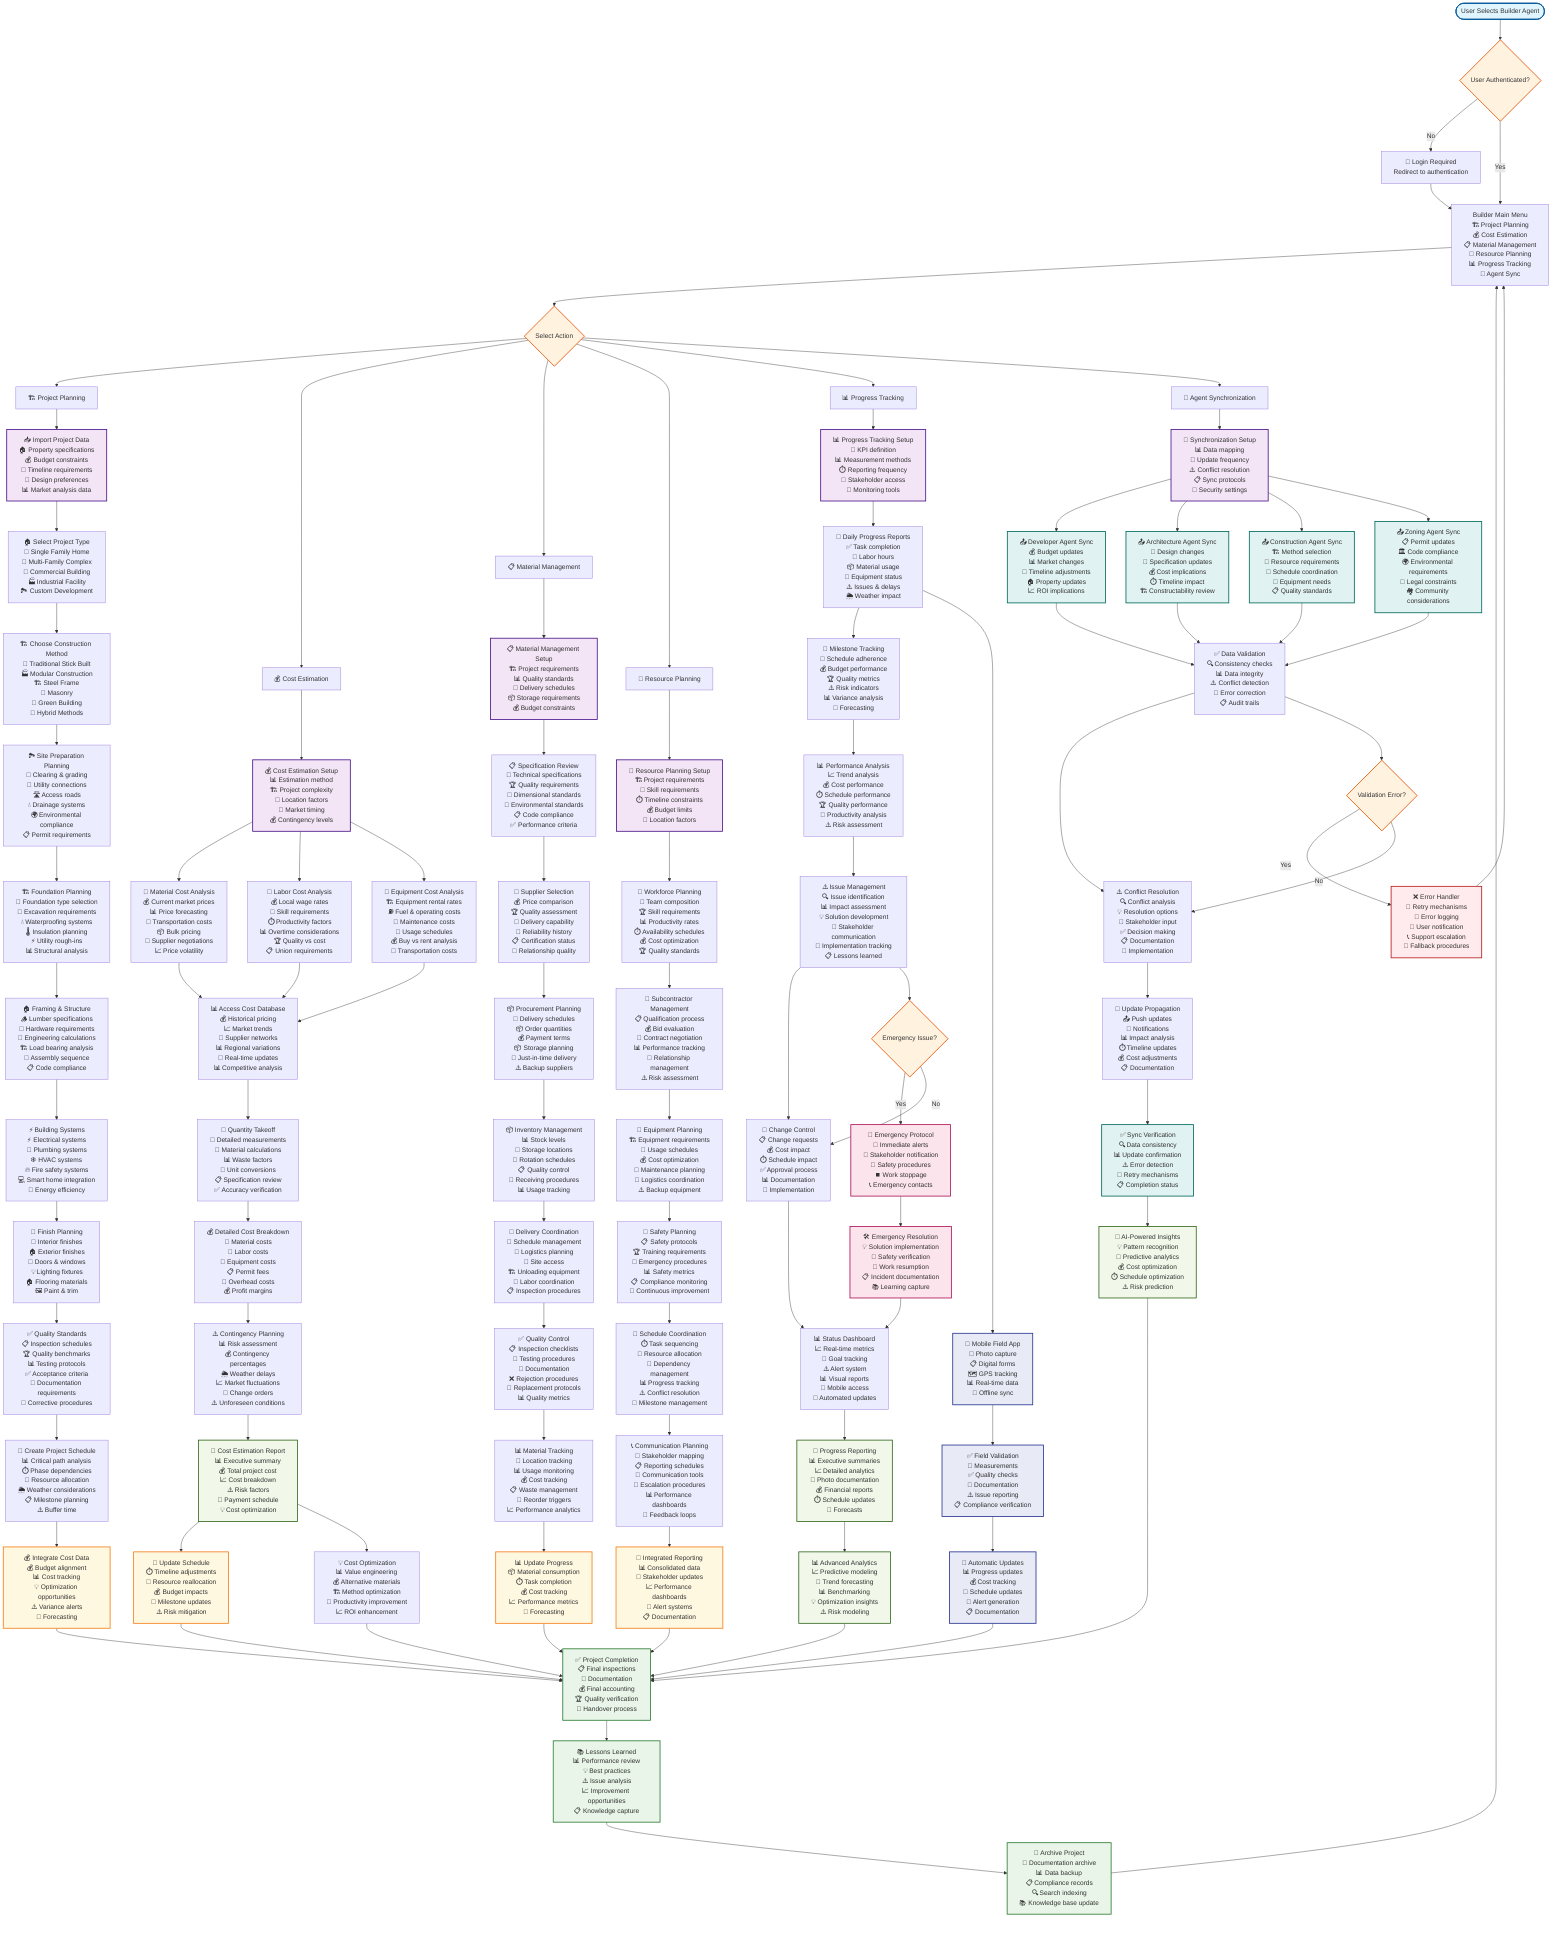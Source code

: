 flowchart TD
    START([User Selects Builder Agent]) --> AUTH_CHECK{User Authenticated?}
    AUTH_CHECK -->|No| LOGIN[🔐 Login Required<br/>Redirect to authentication]
    AUTH_CHECK -->|Yes| BUILDER_MENU[Builder Main Menu<br/>🏗️ Project Planning<br/>💰 Cost Estimation<br/>📋 Material Management<br/>👷 Resource Planning<br/>📊 Progress Tracking<br/>🔗 Agent Sync]
    
    LOGIN --> BUILDER_MENU
    
    BUILDER_MENU --> BUILDER_CHOICE{Select Action}
    
    BUILDER_CHOICE --> PROJECT_PLANNING[🏗️ Project Planning]
    BUILDER_CHOICE --> COST_ESTIMATION[💰 Cost Estimation]
    BUILDER_CHOICE --> MATERIAL_MGMT[📋 Material Management]
    BUILDER_CHOICE --> RESOURCE_PLANNING[👷 Resource Planning]
    BUILDER_CHOICE --> PROGRESS_TRACKING[📊 Progress Tracking]
    BUILDER_CHOICE --> AGENT_SYNC[🔗 Agent Synchronization]
    
    %% Project Planning Flow
    PROJECT_PLANNING --> IMPORT_DATA[📥 Import Project Data<br/>🏠 Property specifications<br/>💰 Budget constraints<br/>📅 Timeline requirements<br/>🎨 Design preferences<br/>📊 Market analysis data]
    IMPORT_DATA --> PROJECT_TYPE[🏠 Select Project Type<br/>🏡 Single Family Home<br/>🏢 Multi-Family Complex<br/>🏬 Commercial Building<br/>🏭 Industrial Facility<br/>🏞️ Custom Development]
    PROJECT_TYPE --> CONSTRUCTION_METHOD[🏗️ Choose Construction Method<br/>🧱 Traditional Stick Built<br/>🏭 Modular Construction<br/>🏗️ Steel Frame<br/>🧱 Masonry<br/>💚 Green Building<br/>🔧 Hybrid Methods]
    
    CONSTRUCTION_METHOD --> SITE_PREP[🏞️ Site Preparation Planning<br/>🌳 Clearing & grading<br/>🚰 Utility connections<br/>🛣️ Access roads<br/>💧 Drainage systems<br/>🌍 Environmental compliance<br/>📋 Permit requirements]
    SITE_PREP --> FOUNDATION_PLAN[🏗️ Foundation Planning<br/>🧱 Foundation type selection<br/>📏 Excavation requirements<br/>💧 Waterproofing systems<br/>🌡️ Insulation planning<br/>⚡ Utility rough-ins<br/>📊 Structural analysis]
    FOUNDATION_PLAN --> FRAMING_PLAN[🏠 Framing & Structure<br/>🪵 Lumber specifications<br/>🔩 Hardware requirements<br/>📐 Engineering calculations<br/>🏗️ Load bearing analysis<br/>🔧 Assembly sequence<br/>📋 Code compliance]
    FRAMING_PLAN --> SYSTEMS_PLAN[⚡ Building Systems<br/>⚡ Electrical systems<br/>🚰 Plumbing systems<br/>❄️ HVAC systems<br/>🔥 Fire safety systems<br/>💻 Smart home integration<br/>🌿 Energy efficiency]
    
    SYSTEMS_PLAN --> FINISH_PLAN[🎨 Finish Planning<br/>🎨 Interior finishes<br/>🏠 Exterior finishes<br/>🚪 Doors & windows<br/>💡 Lighting fixtures<br/>🏠 Flooring materials<br/>🖼️ Paint & trim]
    FINISH_PLAN --> QUALITY_STANDARDS[✅ Quality Standards<br/>📋 Inspection schedules<br/>🏆 Quality benchmarks<br/>📊 Testing protocols<br/>✅ Acceptance criteria<br/>📝 Documentation requirements<br/>🔄 Corrective procedures]
    QUALITY_STANDARDS --> PROJECT_SCHEDULE[📅 Create Project Schedule<br/>📊 Critical path analysis<br/>⏱️ Phase dependencies<br/>👷 Resource allocation<br/>🌦️ Weather considerations<br/>📋 Milestone planning<br/>⚠️ Buffer time]
    
    %% Cost Estimation Flow
    COST_ESTIMATION --> COST_SETUP[💰 Cost Estimation Setup<br/>📊 Estimation method<br/>🏗️ Project complexity<br/>📍 Location factors<br/>📅 Market timing<br/>💰 Contingency levels]
    COST_SETUP --> MATERIAL_COSTS[🧱 Material Cost Analysis<br/>💰 Current market prices<br/>📊 Price forecasting<br/>🚚 Transportation costs<br/>📦 Bulk pricing<br/>🔄 Supplier negotiations<br/>📈 Price volatility]
    COST_SETUP --> LABOR_COSTS[👷 Labor Cost Analysis<br/>💰 Local wage rates<br/>👥 Skill requirements<br/>⏱️ Productivity factors<br/>📊 Overtime considerations<br/>🏆 Quality vs cost<br/>📋 Union requirements]
    COST_SETUP --> EQUIPMENT_COSTS[🚧 Equipment Cost Analysis<br/>🏗️ Equipment rental rates<br/>⛽ Fuel & operating costs<br/>🔧 Maintenance costs<br/>📅 Usage schedules<br/>💰 Buy vs rent analysis<br/>🚚 Transportation costs]
    
    MATERIAL_COSTS --> COST_DATABASE[📊 Access Cost Database<br/>💰 Historical pricing<br/>📈 Market trends<br/>🏪 Supplier networks<br/>📊 Regional variations<br/>🔄 Real-time updates<br/>📊 Competitive analysis]
    LABOR_COSTS --> COST_DATABASE
    EQUIPMENT_COSTS --> COST_DATABASE
    
    COST_DATABASE --> QUANTITY_TAKEOFF[📏 Quantity Takeoff<br/>📐 Detailed measurements<br/>🧮 Material calculations<br/>📊 Waste factors<br/>🔢 Unit conversions<br/>📋 Specification review<br/>✅ Accuracy verification]
    QUANTITY_TAKEOFF --> COST_BREAKDOWN[💰 Detailed Cost Breakdown<br/>🧱 Material costs<br/>👷 Labor costs<br/>🚧 Equipment costs<br/>📋 Permit fees<br/>💼 Overhead costs<br/>💰 Profit margins]
    COST_BREAKDOWN --> CONTINGENCY[⚠️ Contingency Planning<br/>📊 Risk assessment<br/>💰 Contingency percentages<br/>🌦️ Weather delays<br/>📈 Market fluctuations<br/>🔄 Change orders<br/>⚠️ Unforeseen conditions]
    CONTINGENCY --> COST_REPORT[📄 Cost Estimation Report<br/>📊 Executive summary<br/>💰 Total project cost<br/>📈 Cost breakdown<br/>⚠️ Risk factors<br/>📅 Payment schedule<br/>💡 Cost optimization]
    
    %% Material Management Flow
    MATERIAL_MGMT --> MATERIAL_SETUP[📋 Material Management Setup<br/>🏗️ Project requirements<br/>📊 Quality standards<br/>🚚 Delivery schedules<br/>📦 Storage requirements<br/>💰 Budget constraints]
    MATERIAL_SETUP --> SPEC_REVIEW[📋 Specification Review<br/>📐 Technical specifications<br/>🏆 Quality requirements<br/>📏 Dimensional standards<br/>🌿 Environmental standards<br/>📋 Code compliance<br/>✅ Performance criteria]
    SPEC_REVIEW --> SUPPLIER_SELECTION[🏪 Supplier Selection<br/>💰 Price comparison<br/>🏆 Quality assessment<br/>🚚 Delivery capability<br/>💼 Reliability history<br/>📋 Certification status<br/>🤝 Relationship quality]
    SUPPLIER_SELECTION --> PROCUREMENT_PLAN[📦 Procurement Planning<br/>📅 Delivery schedules<br/>📦 Order quantities<br/>💰 Payment terms<br/>📦 Storage planning<br/>🔄 Just-in-time delivery<br/>⚠️ Backup suppliers]
    
    PROCUREMENT_PLAN --> INVENTORY_MGMT[📦 Inventory Management<br/>📊 Stock levels<br/>📍 Storage locations<br/>🔄 Rotation schedules<br/>📋 Quality control<br/>🚚 Receiving procedures<br/>📊 Usage tracking]
    INVENTORY_MGMT --> DELIVERY_COORD[🚚 Delivery Coordination<br/>📅 Schedule management<br/>🚛 Logistics planning<br/>📍 Site access<br/>🏗️ Unloading equipment<br/>👷 Labor coordination<br/>📋 Inspection procedures]
    DELIVERY_COORD --> QUALITY_CONTROL[✅ Quality Control<br/>📋 Inspection checklists<br/>🔬 Testing procedures<br/>📸 Documentation<br/>❌ Rejection procedures<br/>🔄 Replacement protocols<br/>📊 Quality metrics]
    QUALITY_CONTROL --> MATERIAL_TRACKING[📊 Material Tracking<br/>📍 Location tracking<br/>📊 Usage monitoring<br/>💰 Cost tracking<br/>📋 Waste management<br/>🔄 Reorder triggers<br/>📈 Performance analytics]
    
    %% Resource Planning Flow
    RESOURCE_PLANNING --> RESOURCE_SETUP[👷 Resource Planning Setup<br/>🏗️ Project requirements<br/>👥 Skill requirements<br/>⏱️ Timeline constraints<br/>💰 Budget limits<br/>📍 Location factors]
    RESOURCE_SETUP --> WORKFORCE_PLAN[👷 Workforce Planning<br/>👥 Team composition<br/>🏆 Skill requirements<br/>📊 Productivity rates<br/>⏱️ Availability schedules<br/>💰 Cost optimization<br/>🏆 Quality standards]
    WORKFORCE_PLAN --> SUBCONTRACTOR_MGMT[🤝 Subcontractor Management<br/>📋 Qualification process<br/>💰 Bid evaluation<br/>📝 Contract negotiation<br/>📊 Performance tracking<br/>🔄 Relationship management<br/>⚠️ Risk assessment]
    SUBCONTRACTOR_MGMT --> EQUIPMENT_PLAN[🚧 Equipment Planning<br/>🏗️ Equipment requirements<br/>📅 Usage schedules<br/>💰 Cost optimization<br/>🔧 Maintenance planning<br/>🚚 Logistics coordination<br/>⚠️ Backup equipment]
    
    EQUIPMENT_PLAN --> SAFETY_PLANNING[🦺 Safety Planning<br/>📋 Safety protocols<br/>🏆 Training requirements<br/>🚨 Emergency procedures<br/>📊 Safety metrics<br/>📋 Compliance monitoring<br/>🔄 Continuous improvement]
    SAFETY_PLANNING --> SCHEDULE_COORD[📅 Schedule Coordination<br/>⏱️ Task sequencing<br/>👷 Resource allocation<br/>🔄 Dependency management<br/>📊 Progress tracking<br/>⚠️ Conflict resolution<br/>🎯 Milestone management]
    SCHEDULE_COORD --> COMMUNICATION_PLAN[📞 Communication Planning<br/>👥 Stakeholder mapping<br/>📋 Reporting schedules<br/>📱 Communication tools<br/>🚨 Escalation procedures<br/>📊 Performance dashboards<br/>🔄 Feedback loops]
    
    %% Progress Tracking Flow
    PROGRESS_TRACKING --> TRACKING_SETUP[📊 Progress Tracking Setup<br/>🎯 KPI definition<br/>📊 Measurement methods<br/>⏱️ Reporting frequency<br/>👥 Stakeholder access<br/>📱 Monitoring tools]
    TRACKING_SETUP --> DAILY_REPORTING[📅 Daily Progress Reports<br/>✅ Task completion<br/>👷 Labor hours<br/>📦 Material usage<br/>🚧 Equipment status<br/>⚠️ Issues & delays<br/>🌦️ Weather impact]
    DAILY_REPORTING --> MILESTONE_TRACKING[🎯 Milestone Tracking<br/>📅 Schedule adherence<br/>💰 Budget performance<br/>🏆 Quality metrics<br/>⚠️ Risk indicators<br/>📊 Variance analysis<br/>🔮 Forecasting]
    MILESTONE_TRACKING --> PERFORMANCE_ANALYSIS[📊 Performance Analysis<br/>📈 Trend analysis<br/>💰 Cost performance<br/>⏱️ Schedule performance<br/>🏆 Quality performance<br/>👷 Productivity analysis<br/>⚠️ Risk assessment]
    
    PERFORMANCE_ANALYSIS --> ISSUE_MANAGEMENT[⚠️ Issue Management<br/>🔍 Issue identification<br/>📊 Impact assessment<br/>💡 Solution development<br/>👥 Stakeholder communication<br/>🔄 Implementation tracking<br/>📋 Lessons learned]
    ISSUE_MANAGEMENT --> CHANGE_CONTROL[🔄 Change Control<br/>📋 Change requests<br/>💰 Cost impact<br/>⏱️ Schedule impact<br/>✅ Approval process<br/>📊 Documentation<br/>🔄 Implementation]
    CHANGE_CONTROL --> STATUS_DASHBOARD[📊 Status Dashboard<br/>📈 Real-time metrics<br/>🎯 Goal tracking<br/>⚠️ Alert system<br/>📊 Visual reports<br/>📱 Mobile access<br/>🔄 Automated updates]
    STATUS_DASHBOARD --> REPORTING[📄 Progress Reporting<br/>📊 Executive summaries<br/>📈 Detailed analytics<br/>📸 Photo documentation<br/>💰 Financial reports<br/>⏱️ Schedule updates<br/>🔮 Forecasts]
    
    %% Agent Synchronization Flow
    AGENT_SYNC --> SYNC_SETUP[🔗 Synchronization Setup<br/>📊 Data mapping<br/>🔄 Update frequency<br/>⚠️ Conflict resolution<br/>📋 Sync protocols<br/>🔐 Security settings]
    SYNC_SETUP --> DEV_SYNC[📤 Developer Agent Sync<br/>💰 Budget updates<br/>📊 Market changes<br/>📅 Timeline adjustments<br/>🏠 Property updates<br/>📈 ROI implications]
    SYNC_SETUP --> ARCH_SYNC[📤 Architecture Agent Sync<br/>🎨 Design changes<br/>📐 Specification updates<br/>💰 Cost implications<br/>⏱️ Timeline impact<br/>🏗️ Constructability review]
    SYNC_SETUP --> CONST_SYNC[📤 Construction Agent Sync<br/>🏗️ Method selection<br/>👷 Resource requirements<br/>📅 Schedule coordination<br/>🔧 Equipment needs<br/>📋 Quality standards]
    SYNC_SETUP --> ZONING_SYNC[📤 Zoning Agent Sync<br/>📋 Permit updates<br/>🏛️ Code compliance<br/>🌍 Environmental requirements<br/>📜 Legal constraints<br/>🏘️ Community considerations]
    
    DEV_SYNC --> DATA_VALIDATION[✅ Data Validation<br/>🔍 Consistency checks<br/>📊 Data integrity<br/>⚠️ Conflict detection<br/>🔄 Error correction<br/>📋 Audit trails]
    ARCH_SYNC --> DATA_VALIDATION
    CONST_SYNC --> DATA_VALIDATION
    ZONING_SYNC --> DATA_VALIDATION
    
    DATA_VALIDATION --> CONFLICT_RESOLUTION[⚠️ Conflict Resolution<br/>🔍 Conflict analysis<br/>💡 Resolution options<br/>👥 Stakeholder input<br/>✅ Decision making<br/>📋 Documentation<br/>🔄 Implementation]
    CONFLICT_RESOLUTION --> UPDATE_PROPAGATION[🔄 Update Propagation<br/>📤 Push updates<br/>🔔 Notifications<br/>📊 Impact analysis<br/>⏱️ Timeline updates<br/>💰 Cost adjustments<br/>📋 Documentation]
    UPDATE_PROPAGATION --> SYNC_VERIFICATION[✅ Sync Verification<br/>🔍 Data consistency<br/>📊 Update confirmation<br/>⚠️ Error detection<br/>🔄 Retry mechanisms<br/>📋 Completion status]
    
    %% Integration Points
    PROJECT_SCHEDULE --> INTEGRATE_COSTS[💰 Integrate Cost Data<br/>💰 Budget alignment<br/>📊 Cost tracking<br/>💡 Optimization opportunities<br/>⚠️ Variance alerts<br/>🔮 Forecasting]
    COST_REPORT --> INTEGRATE_SCHEDULE[📅 Update Schedule<br/>⏱️ Timeline adjustments<br/>👷 Resource reallocation<br/>💰 Budget impacts<br/>🎯 Milestone updates<br/>⚠️ Risk mitigation]
    MATERIAL_TRACKING --> INTEGRATE_PROGRESS[📊 Update Progress<br/>📦 Material consumption<br/>⏱️ Task completion<br/>💰 Cost tracking<br/>📈 Performance metrics<br/>🔮 Forecasting]
    COMMUNICATION_PLAN --> INTEGRATE_REPORTING[📄 Integrated Reporting<br/>📊 Consolidated data<br/>👥 Stakeholder updates<br/>📈 Performance dashboards<br/>🚨 Alert systems<br/>📋 Documentation]
    
    %% Advanced Features
    COST_REPORT --> OPTIMIZATION[💡 Cost Optimization<br/>📊 Value engineering<br/>💰 Alternative materials<br/>🏗️ Method optimization<br/>👷 Productivity improvement<br/>📈 ROI enhancement]
    REPORTING --> ANALYTICS[📊 Advanced Analytics<br/>📈 Predictive modeling<br/>🔮 Trend forecasting<br/>📊 Benchmarking<br/>💡 Optimization insights<br/>⚠️ Risk modeling]
    SYNC_VERIFICATION --> AI_INSIGHTS[🤖 AI-Powered Insights<br/>💡 Pattern recognition<br/>🔮 Predictive analytics<br/>💰 Cost optimization<br/>⏱️ Schedule optimization<br/>⚠️ Risk prediction]
    
    %% Mobile and Field Features
    DAILY_REPORTING --> MOBILE_APP[📱 Mobile Field App<br/>📸 Photo capture<br/>📋 Digital forms<br/>🗺️ GPS tracking<br/>📊 Real-time data<br/>🔄 Offline sync]
    MOBILE_APP --> FIELD_VALIDATION[✅ Field Validation<br/>📐 Measurements<br/>✅ Quality checks<br/>📸 Documentation<br/>⚠️ Issue reporting<br/>📋 Compliance verification]
    FIELD_VALIDATION --> AUTO_UPDATES[🔄 Automatic Updates<br/>📊 Progress updates<br/>💰 Cost tracking<br/>📅 Schedule updates<br/>🚨 Alert generation<br/>📋 Documentation]
    
    %% Completion Flows
    INTEGRATE_COSTS --> PROJECT_COMPLETION[✅ Project Completion<br/>📋 Final inspections<br/>📄 Documentation<br/>💰 Final accounting<br/>🏆 Quality verification<br/>🤝 Handover process]
    INTEGRATE_SCHEDULE --> PROJECT_COMPLETION
    INTEGRATE_PROGRESS --> PROJECT_COMPLETION
    INTEGRATE_REPORTING --> PROJECT_COMPLETION
    OPTIMIZATION --> PROJECT_COMPLETION
    ANALYTICS --> PROJECT_COMPLETION
    AI_INSIGHTS --> PROJECT_COMPLETION
    AUTO_UPDATES --> PROJECT_COMPLETION
    
    PROJECT_COMPLETION --> LESSONS_LEARNED[📚 Lessons Learned<br/>📊 Performance review<br/>💡 Best practices<br/>⚠️ Issue analysis<br/>📈 Improvement opportunities<br/>📋 Knowledge capture]
    LESSONS_LEARNED --> ARCHIVE_PROJECT[📁 Archive Project<br/>📄 Documentation archive<br/>📊 Data backup<br/>📋 Compliance records<br/>🔍 Search indexing<br/>📚 Knowledge base update]
    
    %% Return Paths
    ARCHIVE_PROJECT --> BUILDER_MENU
    
    %% Error Handling
    DATA_VALIDATION --> VALIDATION_ERROR{Validation Error?}
    VALIDATION_ERROR -->|Yes| ERROR_HANDLER[❌ Error Handler<br/>🔄 Retry mechanisms<br/>📝 Error logging<br/>🚨 User notification<br/>📞 Support escalation<br/>🔄 Fallback procedures]
    VALIDATION_ERROR -->|No| CONFLICT_RESOLUTION
    ERROR_HANDLER --> BUILDER_MENU
    
    %% Emergency Procedures
    ISSUE_MANAGEMENT --> EMERGENCY_CHECK{Emergency Issue?}
    EMERGENCY_CHECK -->|Yes| EMERGENCY_PROTOCOL[🚨 Emergency Protocol<br/>🚨 Immediate alerts<br/>👥 Stakeholder notification<br/>🦺 Safety procedures<br/>⏹️ Work stoppage<br/>📞 Emergency contacts]
    EMERGENCY_CHECK -->|No| CHANGE_CONTROL
    EMERGENCY_PROTOCOL --> EMERGENCY_RESOLUTION[🛠️ Emergency Resolution<br/>💡 Solution implementation<br/>🦺 Safety verification<br/>🔄 Work resumption<br/>📋 Incident documentation<br/>📚 Learning capture]
    EMERGENCY_RESOLUTION --> STATUS_DASHBOARD
    
    %% Styling
    classDef startEnd fill:#e1f5fe,stroke:#01579b,stroke-width:2px
    classDef process fill:#f3e5f5,stroke:#4a148c,stroke-width:2px
    classDef decision fill:#fff3e0,stroke:#e65100,stroke-width:2px
    classDef error fill:#ffebee,stroke:#b71c1c,stroke-width:2px
    classDef success fill:#e8f5e8,stroke:#2e7d32,stroke-width:2px
    classDef sync fill:#e0f2f1,stroke:#00695c,stroke-width:2px
    classDef analysis fill:#f1f8e9,stroke:#33691e,stroke-width:2px
    classDef mobile fill:#e8eaf6,stroke:#283593,stroke-width:2px
    classDef emergency fill:#fce4ec,stroke:#ad1457,stroke-width:2px
    classDef integration fill:#fff8e1,stroke:#f57f17,stroke-width:2px
    
    class START,PROJECT_COMPLETION startEnd
    class IMPORT_DATA,COST_SETUP,MATERIAL_SETUP,RESOURCE_SETUP,TRACKING_SETUP,SYNC_SETUP process
    class AUTH_CHECK,BUILDER_CHOICE,VALIDATION_ERROR,EMERGENCY_CHECK decision
    class ERROR_HANDLER error
    class ARCHIVE_PROJECT,LESSONS_LEARNED,PROJECT_COMPLETION success
    class DEV_SYNC,ARCH_SYNC,CONST_SYNC,ZONING_SYNC,SYNC_VERIFICATION sync
    class COST_REPORT,REPORTING,ANALYTICS,AI_INSIGHTS analysis
    class MOBILE_APP,FIELD_VALIDATION,AUTO_UPDATES mobile
    class EMERGENCY_PROTOCOL,EMERGENCY_RESOLUTION emergency
    class INTEGRATE_COSTS,INTEGRATE_SCHEDULE,INTEGRATE_PROGRESS,INTEGRATE_REPORTING integration
